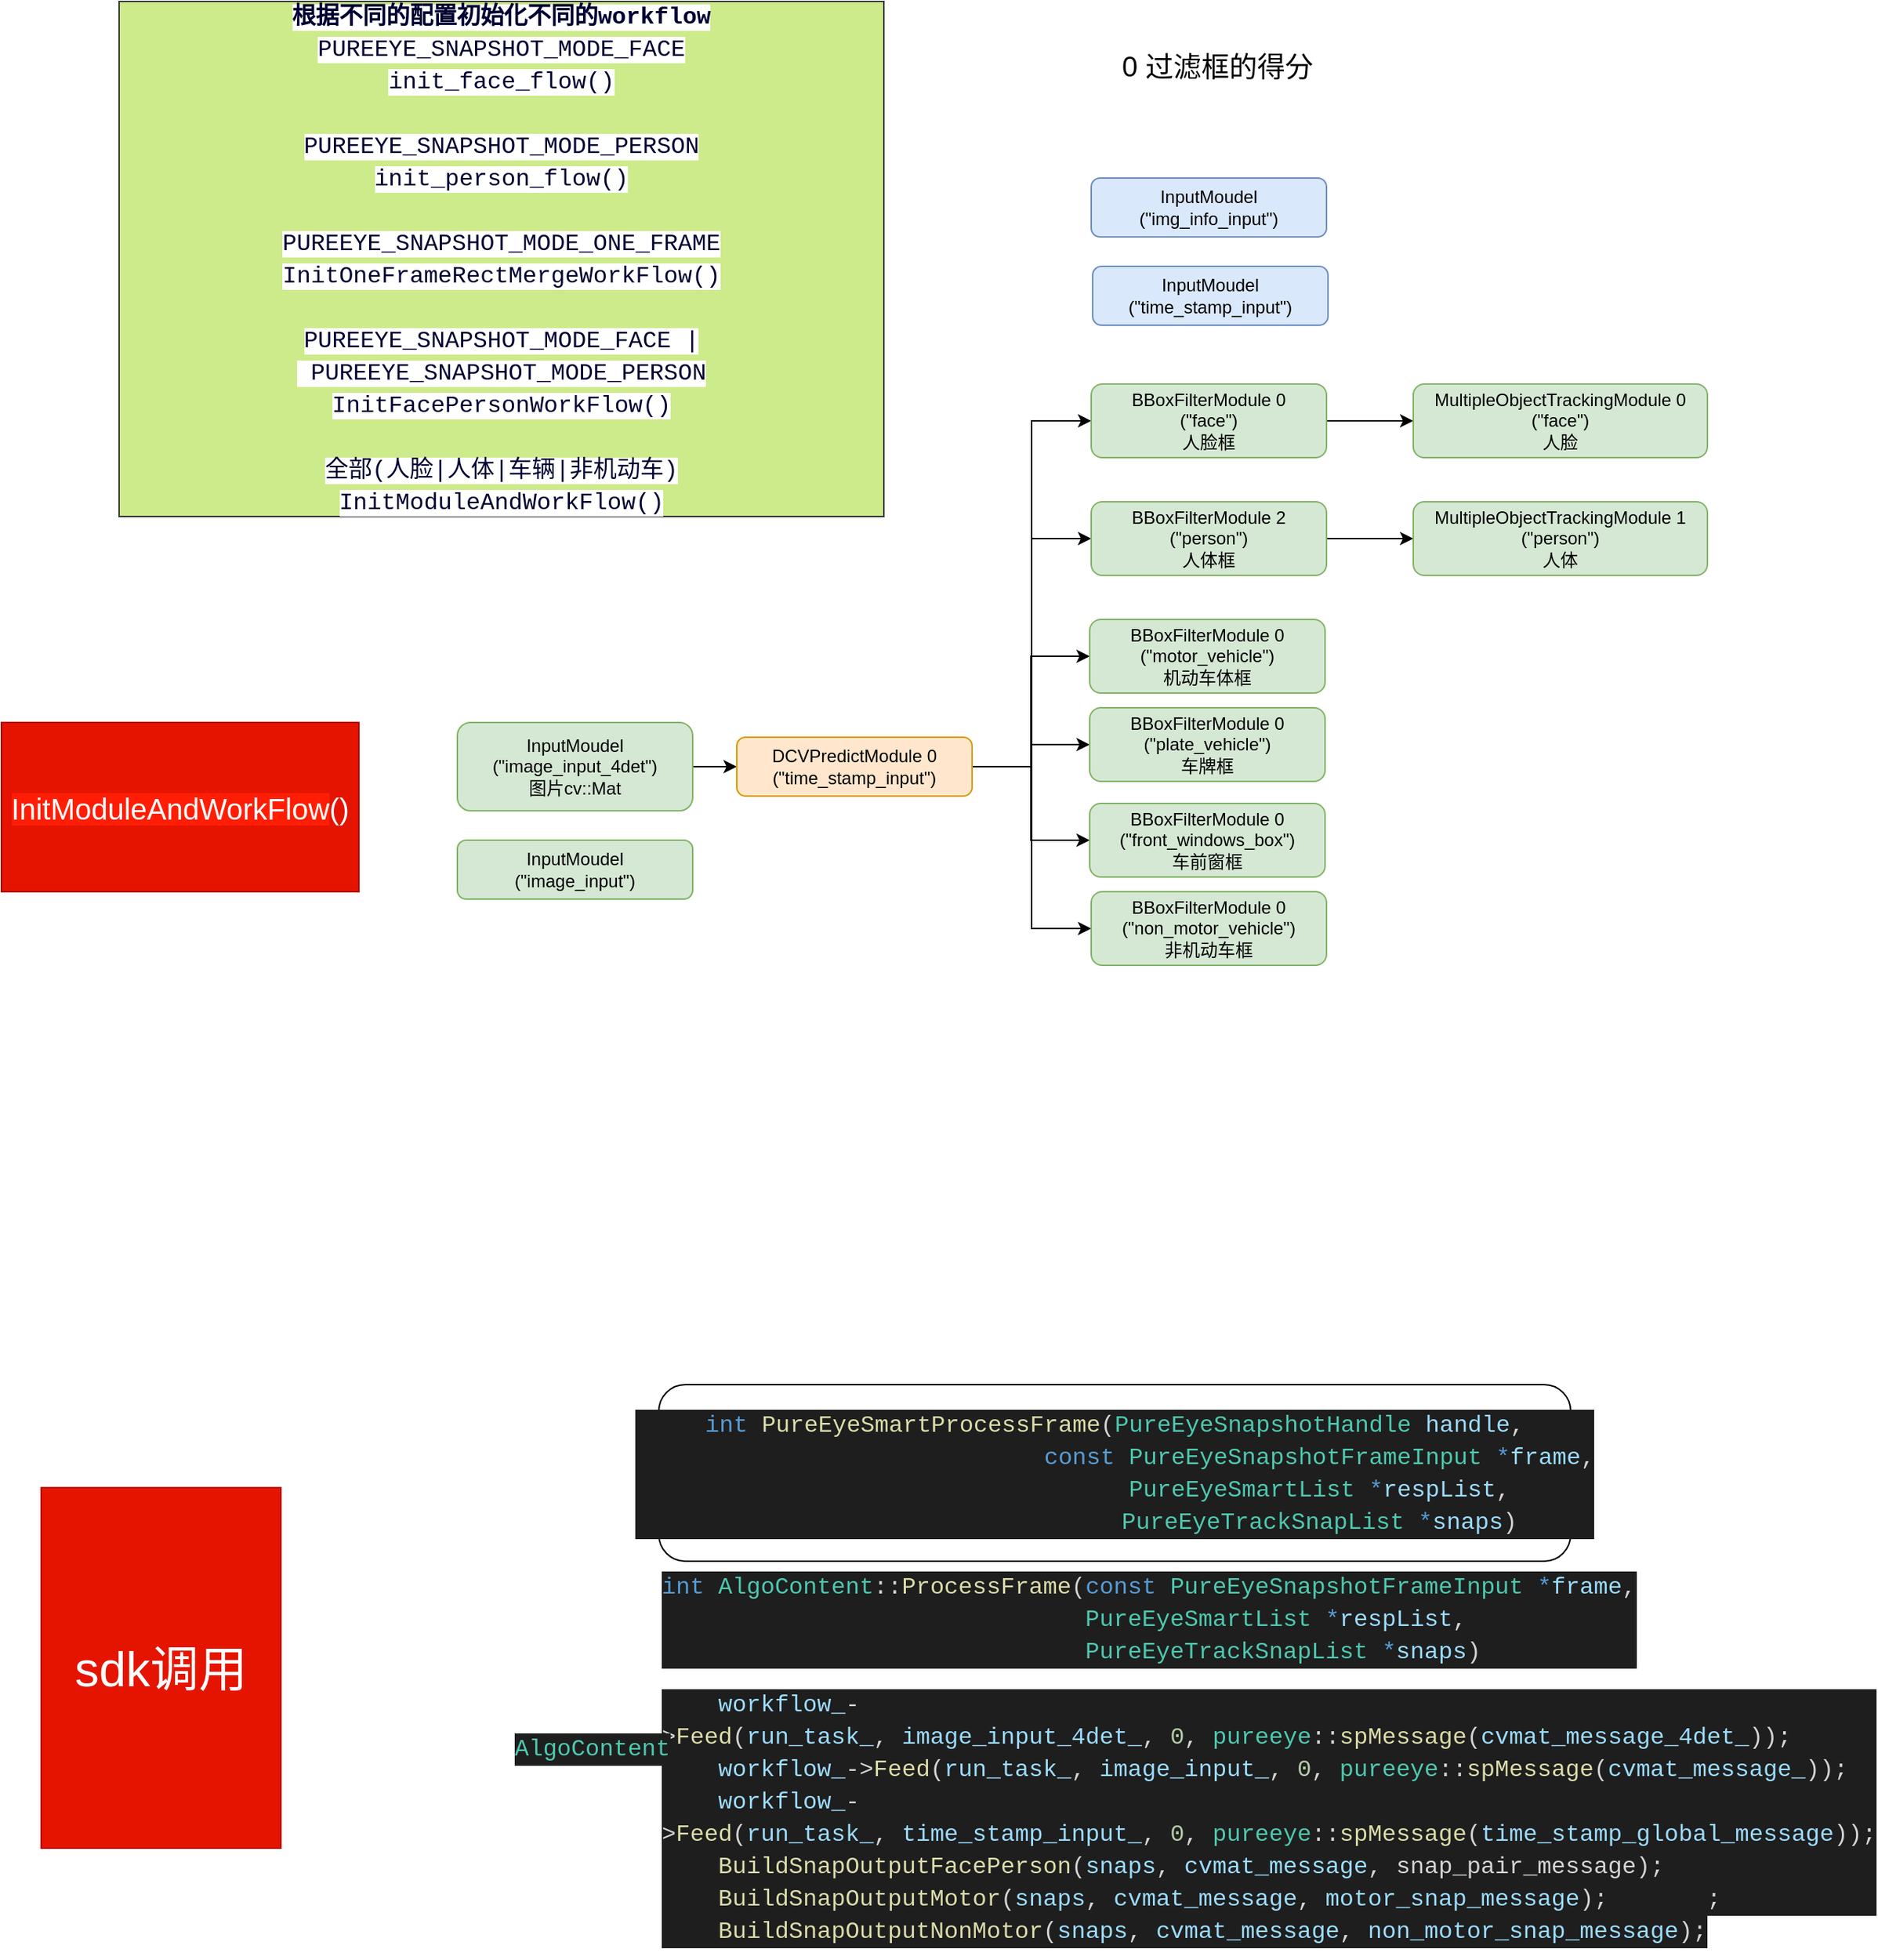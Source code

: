 <mxfile version="15.1.4" type="github">
  <diagram id="msuw9hYGAmnUWYRCktC_" name="Page-1">
    <mxGraphModel dx="2889" dy="2241" grid="1" gridSize="10" guides="1" tooltips="1" connect="1" arrows="1" fold="1" page="1" pageScale="1" pageWidth="827" pageHeight="1169" math="0" shadow="0">
      <root>
        <mxCell id="0" />
        <mxCell id="1" parent="0" />
        <mxCell id="NipPHCl-mKM_xc_7-Nwc-14" style="edgeStyle=orthogonalEdgeStyle;rounded=0;orthogonalLoop=1;jettySize=auto;html=1;" edge="1" parent="1" source="NipPHCl-mKM_xc_7-Nwc-1" target="NipPHCl-mKM_xc_7-Nwc-11">
          <mxGeometry relative="1" as="geometry" />
        </mxCell>
        <mxCell id="NipPHCl-mKM_xc_7-Nwc-1" value="&lt;div&gt;InputMoudel&lt;/div&gt;&lt;div&gt;(&quot;image_input_4det&quot;)&lt;/div&gt;&lt;div&gt;图片cv::Mat&lt;br&gt;&lt;/div&gt;" style="rounded=1;whiteSpace=wrap;html=1;fillColor=#d5e8d4;strokeColor=#82b366;" vertex="1" parent="1">
          <mxGeometry x="-130" y="420" width="160" height="60" as="geometry" />
        </mxCell>
        <mxCell id="NipPHCl-mKM_xc_7-Nwc-7" value="&lt;div&gt;InputMoudel&lt;/div&gt;&lt;div&gt;(&quot;image_input&quot;)&lt;/div&gt;" style="rounded=1;whiteSpace=wrap;html=1;fillColor=#d5e8d4;strokeColor=#82b366;" vertex="1" parent="1">
          <mxGeometry x="-130" y="500" width="160" height="40" as="geometry" />
        </mxCell>
        <mxCell id="NipPHCl-mKM_xc_7-Nwc-8" value="&lt;div&gt;InputMoudel&lt;/div&gt;&lt;div&gt;(&quot;img_info_input&quot;)&lt;/div&gt;" style="rounded=1;whiteSpace=wrap;html=1;fillColor=#dae8fc;strokeColor=#6c8ebf;" vertex="1" parent="1">
          <mxGeometry x="301" y="50" width="160" height="40" as="geometry" />
        </mxCell>
        <mxCell id="NipPHCl-mKM_xc_7-Nwc-9" value="&lt;div&gt;InputMoudel&lt;/div&gt;&lt;div&gt;(&quot;time_stamp_input&quot;)&lt;/div&gt;" style="rounded=1;whiteSpace=wrap;html=1;fillColor=#dae8fc;strokeColor=#6c8ebf;" vertex="1" parent="1">
          <mxGeometry x="302" y="110" width="160" height="40" as="geometry" />
        </mxCell>
        <mxCell id="NipPHCl-mKM_xc_7-Nwc-32" style="edgeStyle=orthogonalEdgeStyle;rounded=0;orthogonalLoop=1;jettySize=auto;html=1;entryX=0;entryY=0.5;entryDx=0;entryDy=0;fontSize=19;exitX=1;exitY=0.5;exitDx=0;exitDy=0;" edge="1" parent="1" source="NipPHCl-mKM_xc_7-Nwc-11" target="NipPHCl-mKM_xc_7-Nwc-26">
          <mxGeometry relative="1" as="geometry" />
        </mxCell>
        <mxCell id="NipPHCl-mKM_xc_7-Nwc-33" style="edgeStyle=orthogonalEdgeStyle;rounded=0;orthogonalLoop=1;jettySize=auto;html=1;entryX=0;entryY=0.5;entryDx=0;entryDy=0;fontSize=19;" edge="1" parent="1" source="NipPHCl-mKM_xc_7-Nwc-11" target="NipPHCl-mKM_xc_7-Nwc-25">
          <mxGeometry relative="1" as="geometry" />
        </mxCell>
        <mxCell id="NipPHCl-mKM_xc_7-Nwc-34" style="edgeStyle=orthogonalEdgeStyle;rounded=0;orthogonalLoop=1;jettySize=auto;html=1;entryX=0;entryY=0.5;entryDx=0;entryDy=0;fontSize=19;" edge="1" parent="1" source="NipPHCl-mKM_xc_7-Nwc-11" target="NipPHCl-mKM_xc_7-Nwc-27">
          <mxGeometry relative="1" as="geometry" />
        </mxCell>
        <mxCell id="NipPHCl-mKM_xc_7-Nwc-35" style="edgeStyle=orthogonalEdgeStyle;rounded=0;orthogonalLoop=1;jettySize=auto;html=1;entryX=0;entryY=0.5;entryDx=0;entryDy=0;fontSize=19;" edge="1" parent="1" source="NipPHCl-mKM_xc_7-Nwc-11" target="NipPHCl-mKM_xc_7-Nwc-30">
          <mxGeometry relative="1" as="geometry" />
        </mxCell>
        <mxCell id="NipPHCl-mKM_xc_7-Nwc-36" style="edgeStyle=orthogonalEdgeStyle;rounded=0;orthogonalLoop=1;jettySize=auto;html=1;entryX=0;entryY=0.5;entryDx=0;entryDy=0;fontSize=19;" edge="1" parent="1" source="NipPHCl-mKM_xc_7-Nwc-11" target="NipPHCl-mKM_xc_7-Nwc-29">
          <mxGeometry relative="1" as="geometry" />
        </mxCell>
        <mxCell id="NipPHCl-mKM_xc_7-Nwc-37" style="edgeStyle=orthogonalEdgeStyle;rounded=0;orthogonalLoop=1;jettySize=auto;html=1;entryX=0;entryY=0.5;entryDx=0;entryDy=0;fontSize=19;" edge="1" parent="1" source="NipPHCl-mKM_xc_7-Nwc-11" target="NipPHCl-mKM_xc_7-Nwc-28">
          <mxGeometry relative="1" as="geometry" />
        </mxCell>
        <mxCell id="NipPHCl-mKM_xc_7-Nwc-11" value="&lt;div&gt;DCVPredictModule 0 &lt;br&gt;&lt;/div&gt;&lt;div&gt;(&quot;time_stamp_input&quot;)&lt;/div&gt;" style="rounded=1;whiteSpace=wrap;html=1;fillColor=#ffe6cc;strokeColor=#d79b00;" vertex="1" parent="1">
          <mxGeometry x="60" y="430" width="160" height="40" as="geometry" />
        </mxCell>
        <mxCell id="NipPHCl-mKM_xc_7-Nwc-45" value="" style="edgeStyle=orthogonalEdgeStyle;rounded=0;orthogonalLoop=1;jettySize=auto;html=1;fontSize=19;" edge="1" parent="1" source="NipPHCl-mKM_xc_7-Nwc-25" target="NipPHCl-mKM_xc_7-Nwc-41">
          <mxGeometry relative="1" as="geometry" />
        </mxCell>
        <mxCell id="NipPHCl-mKM_xc_7-Nwc-25" value="&lt;div&gt;BBoxFilterModule 2&lt;br&gt;&lt;/div&gt;&lt;div&gt;(&quot;person&quot;)&lt;/div&gt;&lt;div&gt;人体框&lt;br&gt;&lt;/div&gt;" style="rounded=1;whiteSpace=wrap;html=1;fillColor=#d5e8d4;strokeColor=#82b366;" vertex="1" parent="1">
          <mxGeometry x="301" y="270" width="160" height="50" as="geometry" />
        </mxCell>
        <mxCell id="NipPHCl-mKM_xc_7-Nwc-44" style="edgeStyle=orthogonalEdgeStyle;rounded=0;orthogonalLoop=1;jettySize=auto;html=1;fontSize=19;entryX=0;entryY=0.5;entryDx=0;entryDy=0;" edge="1" parent="1" source="NipPHCl-mKM_xc_7-Nwc-26" target="NipPHCl-mKM_xc_7-Nwc-39">
          <mxGeometry relative="1" as="geometry">
            <mxPoint x="491" y="228" as="targetPoint" />
          </mxGeometry>
        </mxCell>
        <mxCell id="NipPHCl-mKM_xc_7-Nwc-26" value="&lt;div&gt;BBoxFilterModule 0&lt;br&gt;&lt;/div&gt;&lt;div&gt;(&quot;face&quot;)&lt;/div&gt;&lt;div&gt;人脸框&lt;br&gt;&lt;/div&gt;" style="rounded=1;whiteSpace=wrap;html=1;fillColor=#d5e8d4;strokeColor=#82b366;" vertex="1" parent="1">
          <mxGeometry x="301" y="190" width="160" height="50" as="geometry" />
        </mxCell>
        <mxCell id="NipPHCl-mKM_xc_7-Nwc-27" value="&lt;div&gt;BBoxFilterModule 0&lt;br&gt;&lt;/div&gt;&lt;div&gt;(&quot;motor_vehicle&quot;)&lt;/div&gt;&lt;div&gt;机动车体框&lt;br&gt;&lt;/div&gt;" style="rounded=1;whiteSpace=wrap;html=1;fillColor=#d5e8d4;strokeColor=#82b366;" vertex="1" parent="1">
          <mxGeometry x="300" y="350" width="160" height="50" as="geometry" />
        </mxCell>
        <mxCell id="NipPHCl-mKM_xc_7-Nwc-28" value="&lt;div&gt;BBoxFilterModule 0&lt;/div&gt;&lt;div&gt;(&quot;non_motor_vehicle&quot;)&lt;/div&gt;&lt;div&gt;非机动车框&lt;br&gt;&lt;/div&gt;" style="rounded=1;whiteSpace=wrap;html=1;fillColor=#d5e8d4;strokeColor=#82b366;" vertex="1" parent="1">
          <mxGeometry x="301" y="535" width="160" height="50" as="geometry" />
        </mxCell>
        <mxCell id="NipPHCl-mKM_xc_7-Nwc-29" value="&lt;div&gt;BBoxFilterModule 0&lt;/div&gt;&lt;div&gt;(&quot;front_windows_box&quot;)&lt;/div&gt;&lt;div&gt;车前窗框&lt;br&gt;&lt;/div&gt;" style="rounded=1;whiteSpace=wrap;html=1;fillColor=#d5e8d4;strokeColor=#82b366;" vertex="1" parent="1">
          <mxGeometry x="300" y="475" width="160" height="50" as="geometry" />
        </mxCell>
        <mxCell id="NipPHCl-mKM_xc_7-Nwc-30" value="&lt;div&gt;BBoxFilterModule 0&lt;/div&gt;&lt;div&gt;(&quot;plate_vehicle&quot;)&lt;/div&gt;&lt;div&gt;车牌框&lt;br&gt;&lt;/div&gt;" style="rounded=1;whiteSpace=wrap;html=1;fillColor=#d5e8d4;strokeColor=#82b366;" vertex="1" parent="1">
          <mxGeometry x="300" y="410" width="160" height="50" as="geometry" />
        </mxCell>
        <mxCell id="NipPHCl-mKM_xc_7-Nwc-31" value="&lt;div&gt;0 过滤框的得分&lt;/div&gt;" style="text;html=1;strokeColor=none;fillColor=none;align=left;verticalAlign=middle;whiteSpace=wrap;rounded=0;fontSize=19;" vertex="1" parent="1">
          <mxGeometry x="320" y="-60" width="140" height="70" as="geometry" />
        </mxCell>
        <mxCell id="NipPHCl-mKM_xc_7-Nwc-39" value="&lt;div&gt;MultipleObjectTrackingModule 0&lt;br&gt;&lt;/div&gt;&lt;div&gt;(&quot;face&quot;)&lt;/div&gt;&lt;div&gt;人脸&lt;br&gt;&lt;/div&gt;" style="rounded=1;whiteSpace=wrap;html=1;fillColor=#d5e8d4;strokeColor=#82b366;" vertex="1" parent="1">
          <mxGeometry x="520" y="190" width="200" height="50" as="geometry" />
        </mxCell>
        <mxCell id="NipPHCl-mKM_xc_7-Nwc-41" value="&lt;div&gt;MultipleObjectTrackingModule 1&lt;br&gt;&lt;/div&gt;&lt;div&gt;(&quot;person&quot;)&lt;/div&gt;&lt;div&gt;人体&lt;br&gt;&lt;/div&gt;" style="rounded=1;whiteSpace=wrap;html=1;fillColor=#d5e8d4;strokeColor=#82b366;" vertex="1" parent="1">
          <mxGeometry x="520" y="270" width="200" height="50" as="geometry" />
        </mxCell>
        <mxCell id="NipPHCl-mKM_xc_7-Nwc-62" value="&lt;font style=&quot;font-size: 20px&quot; color=&quot;#FFFFFF&quot;&gt;&lt;span style=&quot;background-color: rgb(255 , 30 , 5) ; font-size: 20px&quot;&gt;InitModuleAndWorkFlow&lt;/span&gt;&lt;/font&gt;()" style="rounded=0;whiteSpace=wrap;html=1;fontSize=20;align=center;fillColor=#e51400;strokeColor=#B20000;fontColor=#ffffff;" vertex="1" parent="1">
          <mxGeometry x="-440" y="420" width="243" height="115" as="geometry" />
        </mxCell>
        <mxCell id="NipPHCl-mKM_xc_7-Nwc-64" value="&lt;div style=&quot;color: rgb(212 , 212 , 212) ; background-color: rgb(30 , 30 , 30) ; font-family: &amp;#34;consolas&amp;#34; , &amp;#34;courier new&amp;#34; , monospace ; font-weight: normal ; font-size: 16px ; line-height: 22px&quot;&gt;&lt;div&gt;&lt;div style=&quot;color: rgb(212 , 212 , 212) ; background-color: rgb(30 , 30 , 30) ; font-family: &amp;#34;consolas&amp;#34; , &amp;#34;courier new&amp;#34; , monospace ; font-weight: normal ; font-size: 16px ; line-height: 22px&quot;&gt;&lt;div&gt;&lt;span style=&quot;color: #569cd6&quot;&gt;int&lt;/span&gt;&lt;span style=&quot;color: #d4d4d4&quot;&gt;&amp;nbsp;&lt;/span&gt;&lt;span style=&quot;color: #dcdcaa&quot;&gt;PureEyeSmartProcessFrame&lt;/span&gt;&lt;span style=&quot;color: #d4d4d4&quot;&gt;(&lt;/span&gt;&lt;span style=&quot;color: #4ec9b0&quot;&gt;PureEyeSnapshotHandle&lt;/span&gt;&lt;span style=&quot;color: #d4d4d4&quot;&gt;&amp;nbsp;&lt;/span&gt;&lt;span style=&quot;color: #9cdcfe&quot;&gt;handle&lt;/span&gt;&lt;span style=&quot;color: #d4d4d4&quot;&gt;,&lt;/span&gt;&lt;/div&gt;&lt;div&gt;&lt;span style=&quot;color: #d4d4d4&quot;&gt;&amp;nbsp;&amp;nbsp;&amp;nbsp;&amp;nbsp;&amp;nbsp;&amp;nbsp;&amp;nbsp;&amp;nbsp;&amp;nbsp;&amp;nbsp;&amp;nbsp;&amp;nbsp;&amp;nbsp;&amp;nbsp;&amp;nbsp;&amp;nbsp;&amp;nbsp;&amp;nbsp;&amp;nbsp;&amp;nbsp;&amp;nbsp;&amp;nbsp;&amp;nbsp;&amp;nbsp;&amp;nbsp;&amp;nbsp;&amp;nbsp;&amp;nbsp;&amp;nbsp;&lt;/span&gt;&lt;span style=&quot;color: #569cd6&quot;&gt;const&lt;/span&gt;&lt;span style=&quot;color: #d4d4d4&quot;&gt;&amp;nbsp;&lt;/span&gt;&lt;span style=&quot;color: #4ec9b0&quot;&gt;PureEyeSnapshotFrameInput&lt;/span&gt;&lt;span style=&quot;color: #d4d4d4&quot;&gt;&amp;nbsp;&lt;/span&gt;&lt;span style=&quot;color: #569cd6&quot;&gt;*&lt;/span&gt;&lt;span style=&quot;color: #9cdcfe&quot;&gt;frame&lt;/span&gt;&lt;span style=&quot;color: #d4d4d4&quot;&gt;,&lt;/span&gt;&lt;/div&gt;&lt;div&gt;&lt;span style=&quot;color: #d4d4d4&quot;&gt;&amp;nbsp;&amp;nbsp;&amp;nbsp;&amp;nbsp;&amp;nbsp;&amp;nbsp;&amp;nbsp;&amp;nbsp;&amp;nbsp;&amp;nbsp;&amp;nbsp;&amp;nbsp;&amp;nbsp;&amp;nbsp;&amp;nbsp;&amp;nbsp;&amp;nbsp;&amp;nbsp;&amp;nbsp;&amp;nbsp;&amp;nbsp;&amp;nbsp;&amp;nbsp;&amp;nbsp;&amp;nbsp;&amp;nbsp;&amp;nbsp;&amp;nbsp;&amp;nbsp;&lt;/span&gt;&lt;span style=&quot;color: #4ec9b0&quot;&gt;PureEyeSmartList&lt;/span&gt;&lt;span style=&quot;color: #d4d4d4&quot;&gt;&amp;nbsp;&lt;/span&gt;&lt;span style=&quot;color: #569cd6&quot;&gt;*&lt;/span&gt;&lt;span style=&quot;color: #9cdcfe&quot;&gt;respList&lt;/span&gt;&lt;span style=&quot;color: #d4d4d4&quot;&gt;,&lt;/span&gt;&lt;/div&gt;&lt;div&gt;&lt;span style=&quot;color: #d4d4d4&quot;&gt;&amp;nbsp;&amp;nbsp;&amp;nbsp;&amp;nbsp;&amp;nbsp;&amp;nbsp;&amp;nbsp;&amp;nbsp;&amp;nbsp;&amp;nbsp;&amp;nbsp;&amp;nbsp;&amp;nbsp;&amp;nbsp;&amp;nbsp;&amp;nbsp;&amp;nbsp;&amp;nbsp;&amp;nbsp;&amp;nbsp;&amp;nbsp;&amp;nbsp;&amp;nbsp;&amp;nbsp;&amp;nbsp;&amp;nbsp;&amp;nbsp;&amp;nbsp;&amp;nbsp;&lt;/span&gt;&lt;span style=&quot;color: #4ec9b0&quot;&gt;PureEyeTrackSnapList&lt;/span&gt;&lt;span style=&quot;color: #d4d4d4&quot;&gt;&amp;nbsp;&lt;/span&gt;&lt;span style=&quot;color: #569cd6&quot;&gt;*&lt;/span&gt;&lt;span style=&quot;color: #9cdcfe&quot;&gt;snaps&lt;/span&gt;&lt;span style=&quot;color: #d4d4d4&quot;&gt;)&lt;/span&gt;&lt;/div&gt;&lt;/div&gt;&lt;/div&gt;&lt;/div&gt;" style="rounded=1;whiteSpace=wrap;html=1;fontSize=19;align=center;" vertex="1" parent="1">
          <mxGeometry x="7" y="870" width="620" height="120" as="geometry" />
        </mxCell>
        <mxCell id="NipPHCl-mKM_xc_7-Nwc-65" value="&lt;div style=&quot;color: rgb(212, 212, 212); background-color: rgb(30, 30, 30); font-family: &amp;quot;consolas&amp;quot;, &amp;quot;courier new&amp;quot;, monospace; font-weight: normal; font-size: 16px; line-height: 22px;&quot;&gt;&lt;div&gt;&lt;span style=&quot;color: #569cd6&quot;&gt;int&lt;/span&gt;&lt;span style=&quot;color: #d4d4d4&quot;&gt;&amp;nbsp;&lt;/span&gt;&lt;span style=&quot;color: #4ec9b0&quot;&gt;AlgoContent&lt;/span&gt;&lt;span style=&quot;color: #d4d4d4&quot;&gt;::&lt;/span&gt;&lt;span style=&quot;color: #dcdcaa&quot;&gt;ProcessFrame&lt;/span&gt;&lt;span style=&quot;color: #d4d4d4&quot;&gt;(&lt;/span&gt;&lt;span style=&quot;color: #569cd6&quot;&gt;const&lt;/span&gt;&lt;span style=&quot;color: #d4d4d4&quot;&gt;&amp;nbsp;&lt;/span&gt;&lt;span style=&quot;color: #4ec9b0&quot;&gt;PureEyeSnapshotFrameInput&lt;/span&gt;&lt;span style=&quot;color: #d4d4d4&quot;&gt;&amp;nbsp;&lt;/span&gt;&lt;span style=&quot;color: #569cd6&quot;&gt;*&lt;/span&gt;&lt;span style=&quot;color: #9cdcfe&quot;&gt;frame&lt;/span&gt;&lt;span style=&quot;color: #d4d4d4&quot;&gt;,&lt;/span&gt;&lt;/div&gt;&lt;div&gt;&lt;span style=&quot;color: #d4d4d4&quot;&gt;&amp;nbsp;&amp;nbsp;&amp;nbsp;&amp;nbsp;&amp;nbsp;&amp;nbsp;&amp;nbsp;&amp;nbsp;&amp;nbsp;&amp;nbsp;&amp;nbsp;&amp;nbsp;&amp;nbsp;&amp;nbsp;&amp;nbsp;&amp;nbsp;&amp;nbsp;&amp;nbsp;&amp;nbsp;&amp;nbsp;&amp;nbsp;&amp;nbsp;&amp;nbsp;&amp;nbsp;&amp;nbsp;&amp;nbsp;&amp;nbsp;&amp;nbsp;&amp;nbsp;&amp;nbsp;&lt;/span&gt;&lt;span style=&quot;color: #4ec9b0&quot;&gt;PureEyeSmartList&lt;/span&gt;&lt;span style=&quot;color: #d4d4d4&quot;&gt;&amp;nbsp;&lt;/span&gt;&lt;span style=&quot;color: #569cd6&quot;&gt;*&lt;/span&gt;&lt;span style=&quot;color: #9cdcfe&quot;&gt;respList&lt;/span&gt;&lt;span style=&quot;color: #d4d4d4&quot;&gt;,&lt;/span&gt;&lt;/div&gt;&lt;div&gt;&lt;span style=&quot;color: #d4d4d4&quot;&gt;&amp;nbsp;&amp;nbsp;&amp;nbsp;&amp;nbsp;&amp;nbsp;&amp;nbsp;&amp;nbsp;&amp;nbsp;&amp;nbsp;&amp;nbsp;&amp;nbsp;&amp;nbsp;&amp;nbsp;&amp;nbsp;&amp;nbsp;&amp;nbsp;&amp;nbsp;&amp;nbsp;&amp;nbsp;&amp;nbsp;&amp;nbsp;&amp;nbsp;&amp;nbsp;&amp;nbsp;&amp;nbsp;&amp;nbsp;&amp;nbsp;&amp;nbsp;&amp;nbsp;&amp;nbsp;&lt;/span&gt;&lt;span style=&quot;color: #4ec9b0&quot;&gt;PureEyeTrackSnapList&lt;/span&gt;&lt;span style=&quot;color: #d4d4d4&quot;&gt;&amp;nbsp;&lt;/span&gt;&lt;span style=&quot;color: #569cd6&quot;&gt;*&lt;/span&gt;&lt;span style=&quot;color: #9cdcfe&quot;&gt;snaps&lt;/span&gt;&lt;span style=&quot;color: #d4d4d4&quot;&gt;)&lt;/span&gt;&lt;/div&gt;&lt;div&gt;&lt;span style=&quot;color: #d4d4d4&quot;&gt;&lt;/span&gt;&lt;/div&gt;&lt;/div&gt;" style="text;whiteSpace=wrap;html=1;fontSize=19;" vertex="1" parent="1">
          <mxGeometry x="7" y="990" width="550" height="80" as="geometry" />
        </mxCell>
        <mxCell id="NipPHCl-mKM_xc_7-Nwc-66" value="&lt;div style=&quot;color: rgb(212, 212, 212); background-color: rgb(30, 30, 30); font-family: &amp;quot;consolas&amp;quot;, &amp;quot;courier new&amp;quot;, monospace; font-weight: normal; font-size: 16px; line-height: 22px;&quot;&gt;&lt;div&gt;&lt;span style=&quot;color: #d4d4d4&quot;&gt;&amp;nbsp;&amp;nbsp;&amp;nbsp;&amp;nbsp;&lt;/span&gt;&lt;span style=&quot;color: #9cdcfe&quot;&gt;workflow_&lt;/span&gt;&lt;span style=&quot;color: #d4d4d4&quot;&gt;-&amp;gt;&lt;/span&gt;&lt;span style=&quot;color: #dcdcaa&quot;&gt;Feed&lt;/span&gt;&lt;span style=&quot;color: #d4d4d4&quot;&gt;(&lt;/span&gt;&lt;span style=&quot;color: #9cdcfe&quot;&gt;run_task_&lt;/span&gt;&lt;span style=&quot;color: #d4d4d4&quot;&gt;,&amp;nbsp;&lt;/span&gt;&lt;span style=&quot;color: #9cdcfe&quot;&gt;image_input_4det_&lt;/span&gt;&lt;span style=&quot;color: #d4d4d4&quot;&gt;,&amp;nbsp;&lt;/span&gt;&lt;span style=&quot;color: #b5cea8&quot;&gt;0&lt;/span&gt;&lt;span style=&quot;color: #d4d4d4&quot;&gt;,&amp;nbsp;&lt;/span&gt;&lt;span style=&quot;color: #4ec9b0&quot;&gt;pureeye&lt;/span&gt;&lt;span style=&quot;color: #d4d4d4&quot;&gt;::&lt;/span&gt;&lt;span style=&quot;color: #dcdcaa&quot;&gt;spMessage&lt;/span&gt;&lt;span style=&quot;color: #d4d4d4&quot;&gt;(&lt;/span&gt;&lt;span style=&quot;color: #9cdcfe&quot;&gt;cvmat_message_4det_&lt;/span&gt;&lt;span style=&quot;color: #d4d4d4&quot;&gt;));&lt;/span&gt;&lt;/div&gt;&lt;div&gt;&lt;span style=&quot;color: #d4d4d4&quot;&gt;&amp;nbsp;&amp;nbsp;&amp;nbsp;&amp;nbsp;&lt;/span&gt;&lt;span style=&quot;color: #9cdcfe&quot;&gt;workflow_&lt;/span&gt;&lt;span style=&quot;color: #d4d4d4&quot;&gt;-&amp;gt;&lt;/span&gt;&lt;span style=&quot;color: #dcdcaa&quot;&gt;Feed&lt;/span&gt;&lt;span style=&quot;color: #d4d4d4&quot;&gt;(&lt;/span&gt;&lt;span style=&quot;color: #9cdcfe&quot;&gt;run_task_&lt;/span&gt;&lt;span style=&quot;color: #d4d4d4&quot;&gt;,&amp;nbsp;&lt;/span&gt;&lt;span style=&quot;color: #9cdcfe&quot;&gt;image_input_&lt;/span&gt;&lt;span style=&quot;color: #d4d4d4&quot;&gt;,&amp;nbsp;&lt;/span&gt;&lt;span style=&quot;color: #b5cea8&quot;&gt;0&lt;/span&gt;&lt;span style=&quot;color: #d4d4d4&quot;&gt;,&amp;nbsp;&lt;/span&gt;&lt;span style=&quot;color: #4ec9b0&quot;&gt;pureeye&lt;/span&gt;&lt;span style=&quot;color: #d4d4d4&quot;&gt;::&lt;/span&gt;&lt;span style=&quot;color: #dcdcaa&quot;&gt;spMessage&lt;/span&gt;&lt;span style=&quot;color: #d4d4d4&quot;&gt;(&lt;/span&gt;&lt;span style=&quot;color: #9cdcfe&quot;&gt;cvmat_message_&lt;/span&gt;&lt;span style=&quot;color: #d4d4d4&quot;&gt;));&lt;/span&gt;&lt;/div&gt;&lt;div&gt;&lt;span style=&quot;color: #d4d4d4&quot;&gt;&amp;nbsp;&amp;nbsp;&amp;nbsp;&amp;nbsp;&lt;/span&gt;&lt;span style=&quot;color: #9cdcfe&quot;&gt;workflow_&lt;/span&gt;&lt;span style=&quot;color: #d4d4d4&quot;&gt;-&amp;gt;&lt;/span&gt;&lt;span style=&quot;color: #dcdcaa&quot;&gt;Feed&lt;/span&gt;&lt;span style=&quot;color: #d4d4d4&quot;&gt;(&lt;/span&gt;&lt;span style=&quot;color: #9cdcfe&quot;&gt;run_task_&lt;/span&gt;&lt;span style=&quot;color: #d4d4d4&quot;&gt;,&amp;nbsp;&lt;/span&gt;&lt;span style=&quot;color: #9cdcfe&quot;&gt;time_stamp_input_&lt;/span&gt;&lt;span style=&quot;color: #d4d4d4&quot;&gt;,&amp;nbsp;&lt;/span&gt;&lt;span style=&quot;color: #b5cea8&quot;&gt;0&lt;/span&gt;&lt;span style=&quot;color: #d4d4d4&quot;&gt;,&amp;nbsp;&lt;/span&gt;&lt;span style=&quot;color: #4ec9b0&quot;&gt;pureeye&lt;/span&gt;&lt;span style=&quot;color: #d4d4d4&quot;&gt;::&lt;/span&gt;&lt;span style=&quot;color: #dcdcaa&quot;&gt;spMessage&lt;/span&gt;&lt;span style=&quot;color: #d4d4d4&quot;&gt;(&lt;/span&gt;&lt;span style=&quot;color: #9cdcfe&quot;&gt;time_stamp_global_message&lt;/span&gt;&lt;span style=&quot;color: #d4d4d4&quot;&gt;));&lt;/span&gt;&lt;/div&gt;&lt;div&gt;&lt;span style=&quot;color: #d4d4d4&quot;&gt;&amp;nbsp;&amp;nbsp;&amp;nbsp;&amp;nbsp;&lt;/span&gt;&lt;span style=&quot;color: #9cdcfe&quot;&gt;workflow_&lt;/span&gt;&lt;span style=&quot;color: #d4d4d4&quot;&gt;-&amp;gt;&lt;/span&gt;&lt;span style=&quot;color: #dcdcaa&quot;&gt;Feed&lt;/span&gt;&lt;span style=&quot;color: #d4d4d4&quot;&gt;(&lt;/span&gt;&lt;span style=&quot;color: #9cdcfe&quot;&gt;run_task_&lt;/span&gt;&lt;span style=&quot;color: #d4d4d4&quot;&gt;,&amp;nbsp;&lt;/span&gt;&lt;span style=&quot;color: #9cdcfe&quot;&gt;img_info_input_&lt;/span&gt;&lt;span style=&quot;color: #d4d4d4&quot;&gt;,&amp;nbsp;&lt;/span&gt;&lt;span style=&quot;color: #b5cea8&quot;&gt;0&lt;/span&gt;&lt;span style=&quot;color: #d4d4d4&quot;&gt;,&amp;nbsp;&lt;/span&gt;&lt;span style=&quot;color: #4ec9b0&quot;&gt;pureeye&lt;/span&gt;&lt;span style=&quot;color: #d4d4d4&quot;&gt;::&lt;/span&gt;&lt;span style=&quot;color: #dcdcaa&quot;&gt;spMessage&lt;/span&gt;&lt;span style=&quot;color: #d4d4d4&quot;&gt;(&lt;/span&gt;&lt;span style=&quot;color: #9cdcfe&quot;&gt;img_info_message&lt;/span&gt;&lt;span style=&quot;color: #d4d4d4&quot;&gt;));&lt;/span&gt;&lt;/div&gt;&lt;div&gt;&lt;span style=&quot;color: #d4d4d4&quot;&gt;&lt;/span&gt;&lt;/div&gt;&lt;/div&gt;" style="text;whiteSpace=wrap;html=1;fontSize=19;" vertex="1" parent="1">
          <mxGeometry x="7" y="1070" width="550" height="100" as="geometry" />
        </mxCell>
        <mxCell id="NipPHCl-mKM_xc_7-Nwc-67" value="&lt;div style=&quot;color: rgb(212, 212, 212); background-color: rgb(30, 30, 30); font-family: &amp;quot;consolas&amp;quot;, &amp;quot;courier new&amp;quot;, monospace; font-weight: normal; font-size: 16px; line-height: 22px;&quot;&gt;&lt;div&gt;&lt;span style=&quot;color: #d4d4d4&quot;&gt;&amp;nbsp;&amp;nbsp;&amp;nbsp;&amp;nbsp;&lt;/span&gt;&lt;span style=&quot;color: #dcdcaa&quot;&gt;BuildSnapOutputFacePerson&lt;/span&gt;&lt;span style=&quot;color: #d4d4d4&quot;&gt;(&lt;/span&gt;&lt;span style=&quot;color: #9cdcfe&quot;&gt;snaps&lt;/span&gt;&lt;span style=&quot;color: #d4d4d4&quot;&gt;,&amp;nbsp;&lt;/span&gt;&lt;span style=&quot;color: #9cdcfe&quot;&gt;cvmat_message&lt;/span&gt;&lt;span style=&quot;color: #d4d4d4&quot;&gt;,&amp;nbsp;snap_pair_message);&lt;/span&gt;&lt;/div&gt;&lt;div&gt;&lt;span style=&quot;color: #d4d4d4&quot;&gt;&amp;nbsp;&amp;nbsp;&amp;nbsp;&amp;nbsp;&lt;/span&gt;&lt;span style=&quot;color: #dcdcaa&quot;&gt;BuildSnapOutputMotor&lt;/span&gt;&lt;span style=&quot;color: #d4d4d4&quot;&gt;(&lt;/span&gt;&lt;span style=&quot;color: #9cdcfe&quot;&gt;snaps&lt;/span&gt;&lt;span style=&quot;color: #d4d4d4&quot;&gt;,&amp;nbsp;&lt;/span&gt;&lt;span style=&quot;color: #9cdcfe&quot;&gt;cvmat_message&lt;/span&gt;&lt;span style=&quot;color: #d4d4d4&quot;&gt;,&amp;nbsp;&lt;/span&gt;&lt;span style=&quot;color: #9cdcfe&quot;&gt;motor_snap_message&lt;/span&gt;&lt;span style=&quot;color: #d4d4d4&quot;&gt;);&lt;/span&gt;&lt;/div&gt;&lt;div&gt;&lt;span style=&quot;color: #d4d4d4&quot;&gt;&amp;nbsp;&amp;nbsp;&amp;nbsp;&amp;nbsp;&lt;/span&gt;&lt;span style=&quot;color: #dcdcaa&quot;&gt;BuildSnapOutputNonMotor&lt;/span&gt;&lt;span style=&quot;color: #d4d4d4&quot;&gt;(&lt;/span&gt;&lt;span style=&quot;color: #9cdcfe&quot;&gt;snaps&lt;/span&gt;&lt;span style=&quot;color: #d4d4d4&quot;&gt;,&amp;nbsp;&lt;/span&gt;&lt;span style=&quot;color: #9cdcfe&quot;&gt;cvmat_message&lt;/span&gt;&lt;span style=&quot;color: #d4d4d4&quot;&gt;,&amp;nbsp;&lt;/span&gt;&lt;span style=&quot;color: #9cdcfe&quot;&gt;non_motor_snap_message&lt;/span&gt;&lt;span style=&quot;color: #d4d4d4&quot;&gt;);&lt;/span&gt;&lt;/div&gt;&lt;div&gt;&lt;span style=&quot;color: #d4d4d4&quot;&gt;&lt;/span&gt;&lt;/div&gt;&lt;/div&gt;" style="text;whiteSpace=wrap;html=1;fontSize=19;" vertex="1" parent="1">
          <mxGeometry x="7" y="1180" width="550" height="80" as="geometry" />
        </mxCell>
        <mxCell id="NipPHCl-mKM_xc_7-Nwc-68" value="&lt;div style=&quot;color: rgb(212, 212, 212); background-color: rgb(30, 30, 30); font-family: &amp;quot;consolas&amp;quot;, &amp;quot;courier new&amp;quot;, monospace; font-weight: normal; font-size: 16px; line-height: 22px;&quot;&gt;&lt;div&gt;&lt;span style=&quot;color: #4ec9b0&quot;&gt;AlgoContent&lt;/span&gt;&lt;/div&gt;&lt;/div&gt;" style="text;whiteSpace=wrap;html=1;fontSize=19;" vertex="1" parent="1">
          <mxGeometry x="-93" y="1100" width="120" height="40" as="geometry" />
        </mxCell>
        <mxCell id="NipPHCl-mKM_xc_7-Nwc-69" value="&lt;div style=&quot;font-size: 33px;&quot;&gt;sdk调用&lt;/div&gt;" style="rounded=0;whiteSpace=wrap;html=1;fontSize=33;align=center;fillColor=#e51400;strokeColor=#B20000;fontColor=#ffffff;" vertex="1" parent="1">
          <mxGeometry x="-413" y="940" width="163" height="245" as="geometry" />
        </mxCell>
        <mxCell id="NipPHCl-mKM_xc_7-Nwc-70" value="&lt;div style=&quot;font-family: &amp;#34;consolas&amp;#34; , &amp;#34;courier new&amp;#34; , monospace ; font-weight: normal ; font-size: 16px ; line-height: 22px&quot;&gt;&lt;div&gt;&lt;font color=&quot;#000033&quot;&gt;&lt;span style=&quot;background-color: rgb(255 , 255 , 255)&quot;&gt;&lt;b&gt;根据不同的配置初始化不同的workflow&lt;/b&gt;&lt;br&gt;&lt;/span&gt;&lt;/font&gt;&lt;/div&gt;&lt;div&gt;&lt;font color=&quot;#000033&quot;&gt;&lt;span style=&quot;background-color: rgb(255 , 255 , 255)&quot;&gt;PUREEYE_SNAPSHOT_MODE_FACE &lt;br&gt;&lt;/span&gt;&lt;/font&gt;&lt;div style=&quot;font-family: &amp;#34;consolas&amp;#34; , &amp;#34;courier new&amp;#34; , monospace ; font-weight: normal ; font-size: 16px ; line-height: 22px&quot;&gt;&lt;div&gt;&lt;font color=&quot;#000033&quot;&gt;&lt;span style=&quot;background-color: rgb(255 , 255 , 255)&quot;&gt;init_face_flow()&lt;/span&gt;&lt;/font&gt;&lt;/div&gt;&lt;div&gt;&lt;font color=&quot;#000033&quot;&gt;&lt;span style=&quot;background-color: rgb(255 , 255 , 255)&quot;&gt;&lt;br&gt;&lt;/span&gt;&lt;/font&gt;&lt;div style=&quot;font-family: &amp;#34;consolas&amp;#34; , &amp;#34;courier new&amp;#34; , monospace ; font-weight: normal ; font-size: 16px ; line-height: 22px&quot;&gt;&lt;div&gt;&lt;font color=&quot;#000033&quot;&gt;&lt;span style=&quot;background-color: rgb(255 , 255 , 255)&quot;&gt;PUREEYE_SNAPSHOT_MODE_PERSON&lt;br&gt;&lt;/span&gt;&lt;/font&gt;&lt;div style=&quot;font-family: &amp;#34;consolas&amp;#34; , &amp;#34;courier new&amp;#34; , monospace ; font-weight: normal ; font-size: 16px ; line-height: 22px&quot;&gt;&lt;div&gt;&lt;font color=&quot;#000033&quot;&gt;&lt;span style=&quot;background-color: rgb(255 , 255 , 255)&quot;&gt;init_person_flow()&lt;/span&gt;&lt;/font&gt;&lt;/div&gt;&lt;div&gt;&lt;font color=&quot;#000033&quot;&gt;&lt;span style=&quot;background-color: rgb(255 , 255 , 255)&quot;&gt;&lt;br&gt;&lt;/span&gt;&lt;/font&gt;&lt;div style=&quot;font-family: &amp;#34;consolas&amp;#34; , &amp;#34;courier new&amp;#34; , monospace ; font-weight: normal ; font-size: 16px ; line-height: 22px&quot;&gt;&lt;div&gt;&lt;font color=&quot;#000033&quot;&gt;&lt;span style=&quot;background-color: rgb(255 , 255 , 255)&quot;&gt;PUREEYE_SNAPSHOT_MODE_ONE_FRAME&lt;br&gt;&lt;/span&gt;&lt;/font&gt;&lt;div style=&quot;font-family: &amp;#34;consolas&amp;#34; , &amp;#34;courier new&amp;#34; , monospace ; font-weight: normal ; font-size: 16px ; line-height: 22px&quot;&gt;&lt;div&gt;&lt;font color=&quot;#000033&quot;&gt;&lt;span style=&quot;background-color: rgb(255 , 255 , 255)&quot;&gt;InitOneFrameRectMergeWorkFlow()&lt;/span&gt;&lt;/font&gt;&lt;/div&gt;&lt;div&gt;&lt;font color=&quot;#000033&quot;&gt;&lt;span style=&quot;background-color: rgb(255 , 255 , 255)&quot;&gt;&lt;br&gt;&lt;/span&gt;&lt;/font&gt;&lt;div style=&quot;font-family: &amp;#34;consolas&amp;#34; , &amp;#34;courier new&amp;#34; , monospace ; font-weight: normal ; font-size: 16px ; line-height: 22px&quot;&gt;&lt;div&gt;&lt;font color=&quot;#000033&quot;&gt;&lt;span style=&quot;background-color: rgb(255 , 255 , 255)&quot;&gt;PUREEYE_SNAPSHOT_MODE_FACE&amp;nbsp;|&amp;nbsp;PUREEYE_SNAPSHOT_MODE_PERSON&lt;br&gt;&lt;/span&gt;&lt;/font&gt;&lt;div style=&quot;font-family: &amp;#34;consolas&amp;#34; , &amp;#34;courier new&amp;#34; , monospace ; font-weight: normal ; font-size: 16px ; line-height: 22px&quot;&gt;&lt;div&gt;&lt;font color=&quot;#000033&quot;&gt;&lt;span style=&quot;background-color: rgb(255 , 255 , 255)&quot;&gt;InitFacePersonWorkFlow()&lt;/span&gt;&lt;/font&gt;&lt;/div&gt;&lt;div&gt;&lt;font color=&quot;#000033&quot;&gt;&lt;span style=&quot;background-color: rgb(255 , 255 , 255)&quot;&gt;&lt;br&gt;&lt;/span&gt;&lt;/font&gt;&lt;/div&gt;&lt;div&gt;&lt;font color=&quot;#000033&quot;&gt;&lt;span style=&quot;background-color: rgb(255 , 255 , 255)&quot;&gt;全部(人脸|人体|车辆|非机动车)&lt;br&gt;&lt;/span&gt;&lt;/font&gt;&lt;div style=&quot;font-family: &amp;#34;consolas&amp;#34; , &amp;#34;courier new&amp;#34; , monospace ; font-weight: normal ; font-size: 16px ; line-height: 22px&quot;&gt;&lt;div&gt;&lt;font color=&quot;#000033&quot;&gt;&lt;span style=&quot;background-color: rgb(255 , 255 , 255)&quot;&gt;InitModuleAndWorkFlow()&lt;/span&gt;&lt;/font&gt;&lt;/div&gt;&lt;/div&gt;&lt;font color=&quot;#000033&quot;&gt;&lt;span style=&quot;background-color: rgb(255 , 255 , 255)&quot;&gt;&lt;/span&gt;&lt;/font&gt;&lt;/div&gt;&lt;/div&gt;&lt;font color=&quot;#000033&quot;&gt;&lt;span style=&quot;background-color: rgb(255 , 255 , 255)&quot;&gt;&lt;/span&gt;&lt;/font&gt;&lt;/div&gt;&lt;/div&gt;&lt;font color=&quot;#000033&quot;&gt;&lt;span style=&quot;background-color: rgb(255 , 255 , 255)&quot;&gt;&lt;/span&gt;&lt;/font&gt;&lt;/div&gt;&lt;/div&gt;&lt;font color=&quot;#000033&quot;&gt;&lt;span style=&quot;background-color: rgb(255 , 255 , 255)&quot;&gt;&lt;/span&gt;&lt;/font&gt;&lt;/div&gt;&lt;/div&gt;&lt;font color=&quot;#000033&quot;&gt;&lt;span style=&quot;background-color: rgb(255 , 255 , 255)&quot;&gt;&lt;/span&gt;&lt;/font&gt;&lt;/div&gt;&lt;/div&gt;&lt;font color=&quot;#000033&quot;&gt;&lt;span style=&quot;background-color: rgb(255 , 255 , 255)&quot;&gt;&lt;/span&gt;&lt;/font&gt;&lt;/div&gt;&lt;/div&gt;&lt;font color=&quot;#000033&quot;&gt;&lt;span style=&quot;background-color: rgb(255 , 255 , 255)&quot;&gt;&lt;/span&gt;&lt;/font&gt;&lt;/div&gt;&lt;/div&gt;&lt;font color=&quot;#000033&quot;&gt;&lt;span style=&quot;background-color: rgb(255 , 255 , 255)&quot;&gt;&lt;/span&gt;&lt;/font&gt;&lt;/div&gt;&lt;/div&gt;" style="rounded=0;whiteSpace=wrap;html=1;fontSize=19;align=center;fillColor=#cdeb8b;strokeColor=#36393d;" vertex="1" parent="1">
          <mxGeometry x="-360" y="-70" width="520" height="350" as="geometry" />
        </mxCell>
      </root>
    </mxGraphModel>
  </diagram>
</mxfile>
